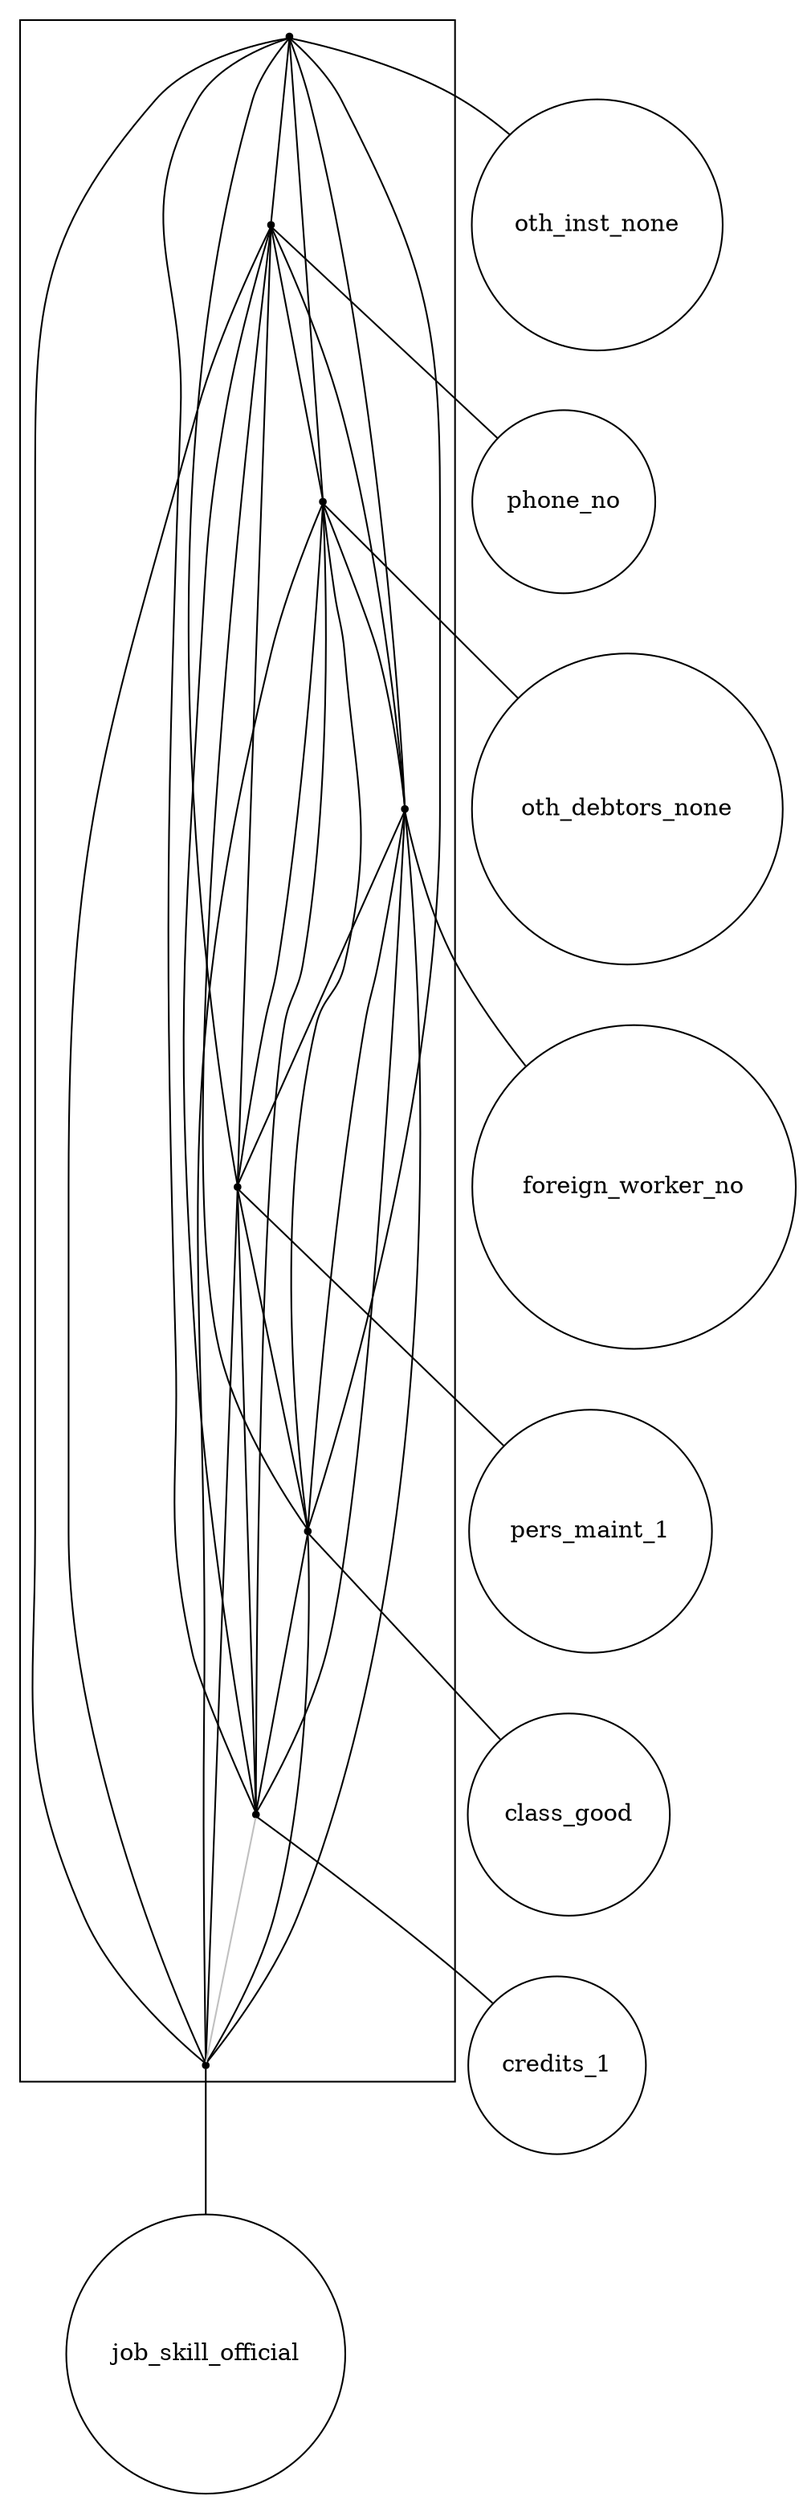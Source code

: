 strict digraph "linear_2-structure" {
compound=true;
fontname=Verdana;
fontsize=12;
newrank=true;
node [shape=circle];
oth_inst_none;
phone_no;
oth_debtors_none;
foreign_worker_no;
pers_maint_1;
class_good;
credits_1;
job_skill_official;
subgraph cluster_class_goodjob_skill_officialforeign_worker_nopers_maint_1phone_nooth_inst_noneoth_debtors_nonecredits_1 {
node [shape=point];
s_oth_inst_none -> s_phone_no  [color=black, arrowhead=none];
s_oth_inst_none -> s_oth_debtors_none  [color=black, arrowhead=none];
s_oth_inst_none -> s_foreign_worker_no  [color=black, arrowhead=none];
s_oth_inst_none -> s_pers_maint_1  [color=black, arrowhead=none];
s_oth_inst_none -> s_class_good  [color=black, arrowhead=none];
s_oth_inst_none -> s_credits_1  [color=black, arrowhead=none];
s_oth_inst_none -> s_job_skill_official  [color=black, arrowhead=none];
s_phone_no -> s_oth_debtors_none  [color=black, arrowhead=none];
s_phone_no -> s_foreign_worker_no  [color=black, arrowhead=none];
s_phone_no -> s_pers_maint_1  [color=black, arrowhead=none];
s_phone_no -> s_class_good  [color=black, arrowhead=none];
s_phone_no -> s_credits_1  [color=black, arrowhead=none];
s_phone_no -> s_job_skill_official  [color=black, arrowhead=none];
s_oth_debtors_none -> s_foreign_worker_no  [color=black, arrowhead=none];
s_oth_debtors_none -> s_pers_maint_1  [color=black, arrowhead=none];
s_oth_debtors_none -> s_class_good  [color=black, arrowhead=none];
s_oth_debtors_none -> s_credits_1  [color=black, arrowhead=none];
s_oth_debtors_none -> s_job_skill_official  [color=black, arrowhead=none];
s_foreign_worker_no -> s_pers_maint_1  [color=black, arrowhead=none];
s_foreign_worker_no -> s_class_good  [color=black, arrowhead=none];
s_foreign_worker_no -> s_credits_1  [color=black, arrowhead=none];
s_foreign_worker_no -> s_job_skill_official  [color=black, arrowhead=none];
s_pers_maint_1 -> s_class_good  [color=black, arrowhead=none];
s_pers_maint_1 -> s_credits_1  [color=black, arrowhead=none];
s_pers_maint_1 -> s_job_skill_official  [color=black, arrowhead=none];
s_class_good -> s_credits_1  [color=black, arrowhead=none];
s_class_good -> s_job_skill_official  [color=black, arrowhead=none];
s_credits_1 -> s_job_skill_official  [color=grey, arrowhead=none];
}

s_oth_inst_none -> oth_inst_none  [arrowhead=none];
s_phone_no -> phone_no  [arrowhead=none];
s_oth_debtors_none -> oth_debtors_none  [arrowhead=none];
s_foreign_worker_no -> foreign_worker_no  [arrowhead=none];
s_pers_maint_1 -> pers_maint_1  [arrowhead=none];
s_class_good -> class_good  [arrowhead=none];
s_credits_1 -> credits_1  [arrowhead=none];
s_job_skill_official -> job_skill_official  [arrowhead=none];
}
